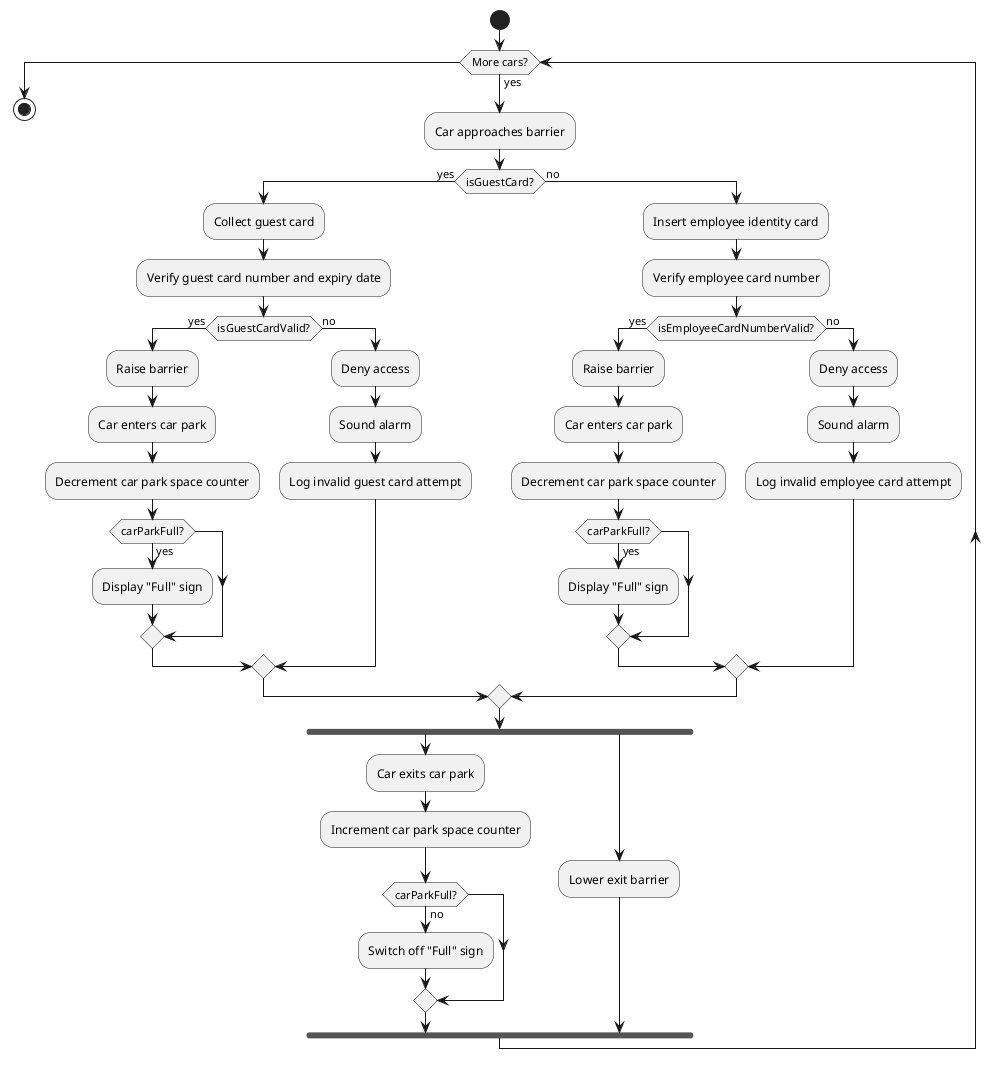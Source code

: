 @startuml
start

while (More cars?) is (yes)
    :Car approaches barrier;
    if (isGuestCard?) then (yes)
        :Collect guest card;
        :Verify guest card number and expiry date;
        if (isGuestCardValid?) then (yes)
            :Raise barrier;
            :Car enters car park;
            :Decrement car park space counter;
            if (carParkFull?) then (yes)
                :Display "Full" sign;
            endif
        else (no)
            :Deny access;
            :Sound alarm;
            :Log invalid guest card attempt;
        endif
    else (no)  
        :Insert employee identity card;
        :Verify employee card number;
        if (isEmployeeCardNumberValid?) then (yes)
            :Raise barrier;
            :Car enters car park;
            :Decrement car park space counter;
            if (carParkFull?) then (yes)
                :Display "Full" sign;
            endif
        else (no)
            :Deny access;
            :Sound alarm;
            :Log invalid employee card attempt;
        endif
    endif
    
    fork
        :Car exits car park;
        :Increment car park space counter;
        if (carParkFull?) then (no)
            :Switch off "Full" sign;
        endif
    fork again
        :Lower exit barrier;
    end fork
endwhile

stop
@enduml